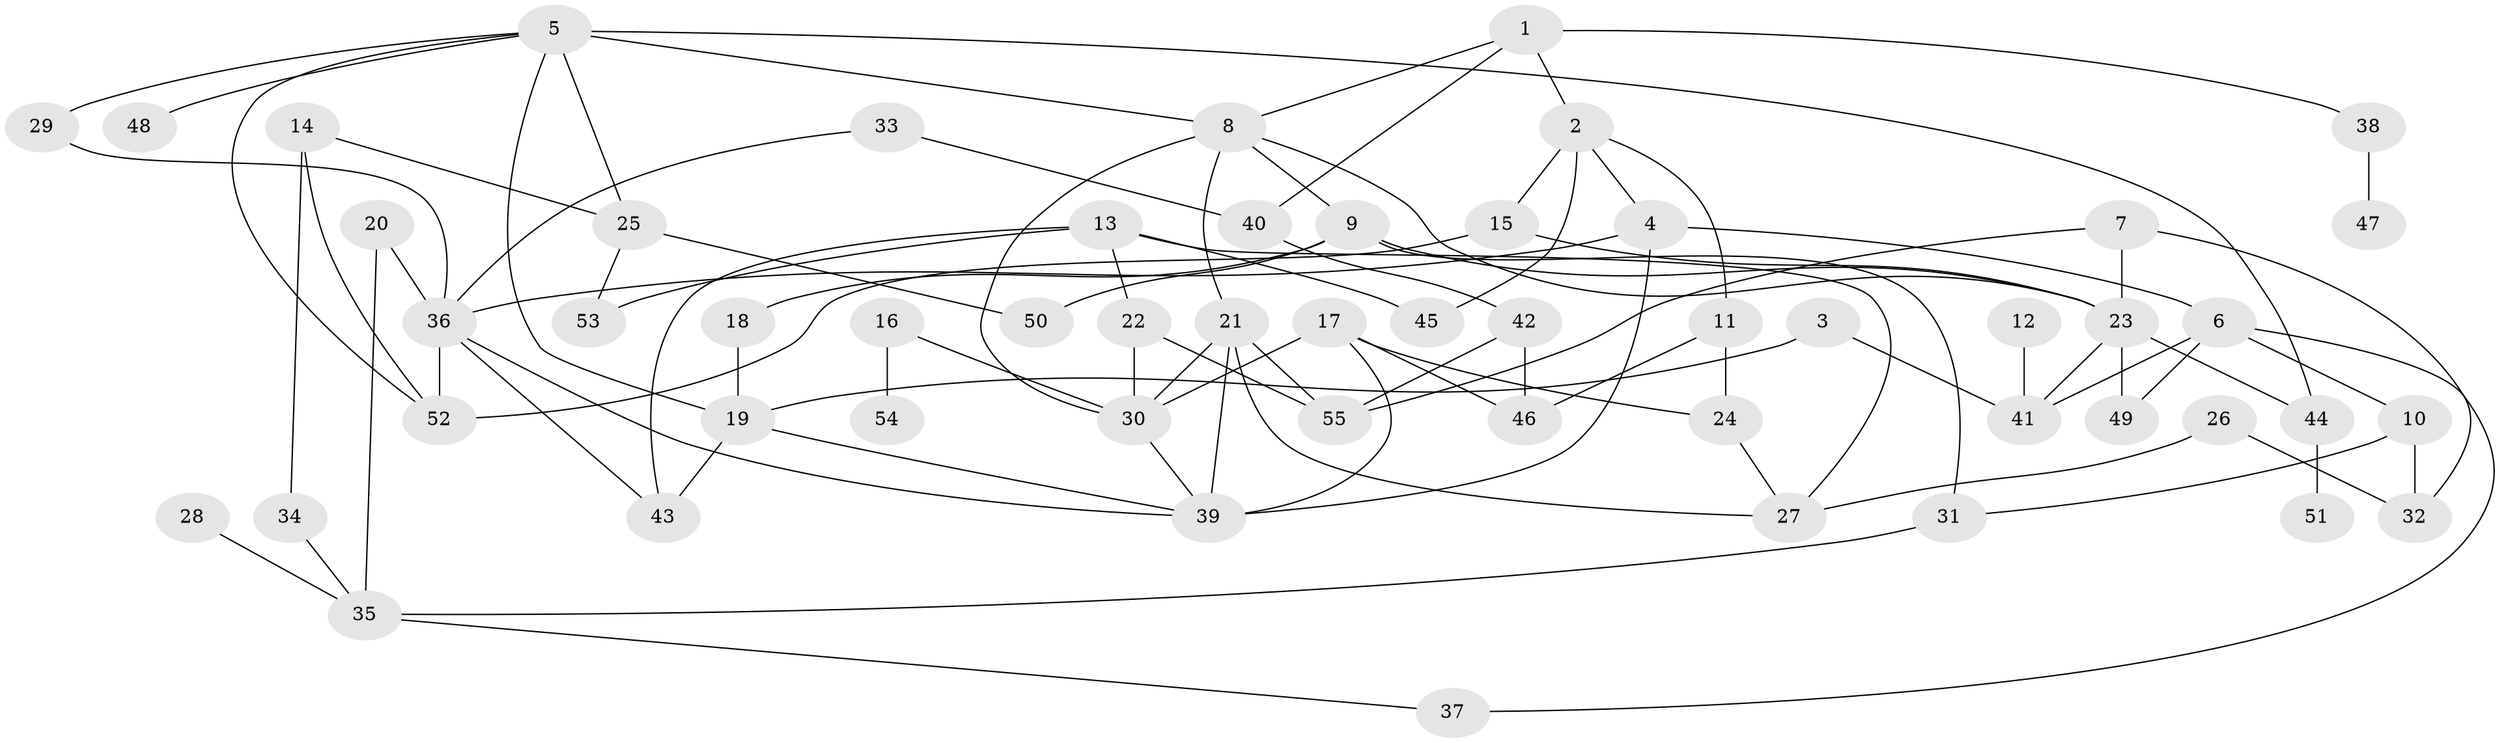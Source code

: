 // original degree distribution, {7: 0.01818181818181818, 6: 0.03636363636363636, 4: 0.10909090909090909, 8: 0.01818181818181818, 5: 0.045454545454545456, 2: 0.3090909090909091, 3: 0.22727272727272727, 1: 0.23636363636363636}
// Generated by graph-tools (version 1.1) at 2025/01/03/09/25 03:01:03]
// undirected, 55 vertices, 91 edges
graph export_dot {
graph [start="1"]
  node [color=gray90,style=filled];
  1;
  2;
  3;
  4;
  5;
  6;
  7;
  8;
  9;
  10;
  11;
  12;
  13;
  14;
  15;
  16;
  17;
  18;
  19;
  20;
  21;
  22;
  23;
  24;
  25;
  26;
  27;
  28;
  29;
  30;
  31;
  32;
  33;
  34;
  35;
  36;
  37;
  38;
  39;
  40;
  41;
  42;
  43;
  44;
  45;
  46;
  47;
  48;
  49;
  50;
  51;
  52;
  53;
  54;
  55;
  1 -- 2 [weight=1.0];
  1 -- 8 [weight=1.0];
  1 -- 38 [weight=1.0];
  1 -- 40 [weight=1.0];
  2 -- 4 [weight=1.0];
  2 -- 11 [weight=1.0];
  2 -- 15 [weight=1.0];
  2 -- 45 [weight=1.0];
  3 -- 19 [weight=1.0];
  3 -- 41 [weight=1.0];
  4 -- 6 [weight=1.0];
  4 -- 36 [weight=1.0];
  4 -- 39 [weight=1.0];
  5 -- 8 [weight=1.0];
  5 -- 19 [weight=1.0];
  5 -- 25 [weight=1.0];
  5 -- 29 [weight=1.0];
  5 -- 44 [weight=1.0];
  5 -- 48 [weight=1.0];
  5 -- 52 [weight=1.0];
  6 -- 10 [weight=1.0];
  6 -- 37 [weight=1.0];
  6 -- 41 [weight=1.0];
  6 -- 49 [weight=1.0];
  7 -- 23 [weight=1.0];
  7 -- 32 [weight=1.0];
  7 -- 55 [weight=1.0];
  8 -- 9 [weight=1.0];
  8 -- 21 [weight=1.0];
  8 -- 23 [weight=1.0];
  8 -- 30 [weight=1.0];
  9 -- 18 [weight=1.0];
  9 -- 23 [weight=1.0];
  9 -- 31 [weight=1.0];
  9 -- 50 [weight=1.0];
  10 -- 31 [weight=1.0];
  10 -- 32 [weight=1.0];
  11 -- 24 [weight=1.0];
  11 -- 46 [weight=1.0];
  12 -- 41 [weight=2.0];
  13 -- 22 [weight=1.0];
  13 -- 27 [weight=1.0];
  13 -- 43 [weight=1.0];
  13 -- 45 [weight=1.0];
  13 -- 53 [weight=1.0];
  14 -- 25 [weight=1.0];
  14 -- 34 [weight=1.0];
  14 -- 52 [weight=1.0];
  15 -- 23 [weight=1.0];
  15 -- 52 [weight=1.0];
  16 -- 30 [weight=1.0];
  16 -- 54 [weight=1.0];
  17 -- 24 [weight=1.0];
  17 -- 30 [weight=1.0];
  17 -- 39 [weight=1.0];
  17 -- 46 [weight=1.0];
  18 -- 19 [weight=1.0];
  19 -- 39 [weight=1.0];
  19 -- 43 [weight=1.0];
  20 -- 35 [weight=1.0];
  20 -- 36 [weight=1.0];
  21 -- 27 [weight=1.0];
  21 -- 30 [weight=1.0];
  21 -- 39 [weight=2.0];
  21 -- 55 [weight=1.0];
  22 -- 30 [weight=1.0];
  22 -- 55 [weight=1.0];
  23 -- 41 [weight=1.0];
  23 -- 44 [weight=1.0];
  23 -- 49 [weight=1.0];
  24 -- 27 [weight=1.0];
  25 -- 50 [weight=1.0];
  25 -- 53 [weight=1.0];
  26 -- 27 [weight=1.0];
  26 -- 32 [weight=1.0];
  28 -- 35 [weight=1.0];
  29 -- 36 [weight=1.0];
  30 -- 39 [weight=1.0];
  31 -- 35 [weight=1.0];
  33 -- 36 [weight=1.0];
  33 -- 40 [weight=1.0];
  34 -- 35 [weight=1.0];
  35 -- 37 [weight=1.0];
  36 -- 39 [weight=1.0];
  36 -- 43 [weight=1.0];
  36 -- 52 [weight=1.0];
  38 -- 47 [weight=1.0];
  40 -- 42 [weight=1.0];
  42 -- 46 [weight=1.0];
  42 -- 55 [weight=1.0];
  44 -- 51 [weight=1.0];
}
